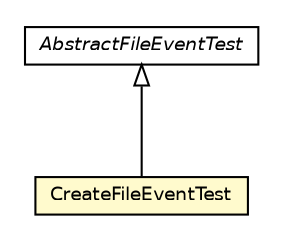 #!/usr/local/bin/dot
#
# Class diagram 
# Generated by UmlGraph version 4.6 (http://www.spinellis.gr/sw/umlgraph)
#

digraph G {
	edge [fontname="Helvetica",fontsize=10,labelfontname="Helvetica",labelfontsize=10];
	node [fontname="Helvetica",fontsize=10,shape=plaintext];
	// org.apache.maven.archiva.transaction.CreateFileEventTest
	c44691 [label=<<table border="0" cellborder="1" cellspacing="0" cellpadding="2" port="p" bgcolor="lemonChiffon" href="./CreateFileEventTest.html">
		<tr><td><table border="0" cellspacing="0" cellpadding="1">
			<tr><td> CreateFileEventTest </td></tr>
		</table></td></tr>
		</table>>, fontname="Helvetica", fontcolor="black", fontsize=9.0];
	// org.apache.maven.archiva.transaction.AbstractFileEventTest
	c44693 [label=<<table border="0" cellborder="1" cellspacing="0" cellpadding="2" port="p" href="./AbstractFileEventTest.html">
		<tr><td><table border="0" cellspacing="0" cellpadding="1">
			<tr><td><font face="Helvetica-Oblique"> AbstractFileEventTest </font></td></tr>
		</table></td></tr>
		</table>>, fontname="Helvetica", fontcolor="black", fontsize=9.0];
	//org.apache.maven.archiva.transaction.CreateFileEventTest extends org.apache.maven.archiva.transaction.AbstractFileEventTest
	c44693:p -> c44691:p [dir=back,arrowtail=empty];
}

